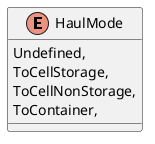 @startuml
enum HaulMode {
    Undefined,
    ToCellStorage,
    ToCellNonStorage,
    ToContainer,
}
@enduml
